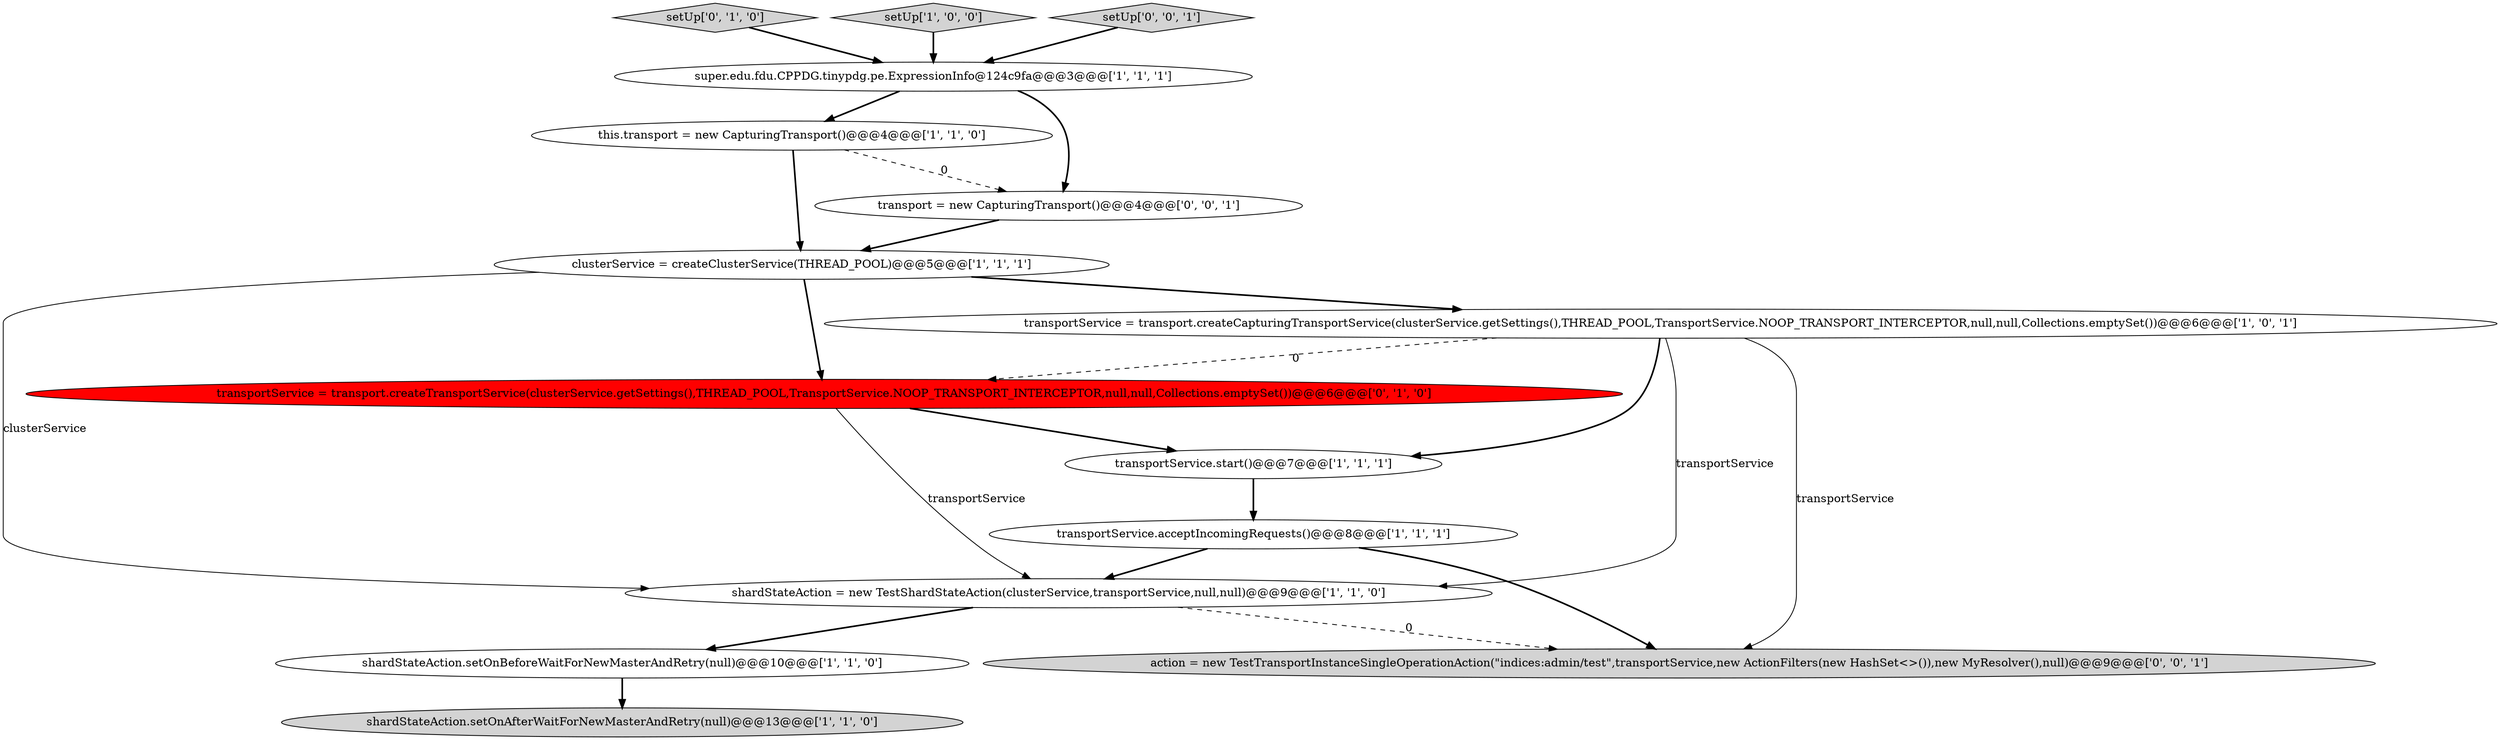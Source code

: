 digraph {
4 [style = filled, label = "shardStateAction = new TestShardStateAction(clusterService,transportService,null,null)@@@9@@@['1', '1', '0']", fillcolor = white, shape = ellipse image = "AAA0AAABBB1BBB"];
12 [style = filled, label = "action = new TestTransportInstanceSingleOperationAction(\"indices:admin/test\",transportService,new ActionFilters(new HashSet<>()),new MyResolver(),null)@@@9@@@['0', '0', '1']", fillcolor = lightgray, shape = ellipse image = "AAA0AAABBB3BBB"];
6 [style = filled, label = "shardStateAction.setOnBeforeWaitForNewMasterAndRetry(null)@@@10@@@['1', '1', '0']", fillcolor = white, shape = ellipse image = "AAA0AAABBB1BBB"];
2 [style = filled, label = "clusterService = createClusterService(THREAD_POOL)@@@5@@@['1', '1', '1']", fillcolor = white, shape = ellipse image = "AAA0AAABBB1BBB"];
5 [style = filled, label = "super.edu.fdu.CPPDG.tinypdg.pe.ExpressionInfo@124c9fa@@@3@@@['1', '1', '1']", fillcolor = white, shape = ellipse image = "AAA0AAABBB1BBB"];
7 [style = filled, label = "transportService.start()@@@7@@@['1', '1', '1']", fillcolor = white, shape = ellipse image = "AAA0AAABBB1BBB"];
8 [style = filled, label = "this.transport = new CapturingTransport()@@@4@@@['1', '1', '0']", fillcolor = white, shape = ellipse image = "AAA0AAABBB1BBB"];
9 [style = filled, label = "transportService.acceptIncomingRequests()@@@8@@@['1', '1', '1']", fillcolor = white, shape = ellipse image = "AAA0AAABBB1BBB"];
10 [style = filled, label = "setUp['0', '1', '0']", fillcolor = lightgray, shape = diamond image = "AAA0AAABBB2BBB"];
13 [style = filled, label = "transport = new CapturingTransport()@@@4@@@['0', '0', '1']", fillcolor = white, shape = ellipse image = "AAA0AAABBB3BBB"];
1 [style = filled, label = "setUp['1', '0', '0']", fillcolor = lightgray, shape = diamond image = "AAA0AAABBB1BBB"];
14 [style = filled, label = "setUp['0', '0', '1']", fillcolor = lightgray, shape = diamond image = "AAA0AAABBB3BBB"];
11 [style = filled, label = "transportService = transport.createTransportService(clusterService.getSettings(),THREAD_POOL,TransportService.NOOP_TRANSPORT_INTERCEPTOR,null,null,Collections.emptySet())@@@6@@@['0', '1', '0']", fillcolor = red, shape = ellipse image = "AAA1AAABBB2BBB"];
0 [style = filled, label = "transportService = transport.createCapturingTransportService(clusterService.getSettings(),THREAD_POOL,TransportService.NOOP_TRANSPORT_INTERCEPTOR,null,null,Collections.emptySet())@@@6@@@['1', '0', '1']", fillcolor = white, shape = ellipse image = "AAA0AAABBB1BBB"];
3 [style = filled, label = "shardStateAction.setOnAfterWaitForNewMasterAndRetry(null)@@@13@@@['1', '1', '0']", fillcolor = lightgray, shape = ellipse image = "AAA0AAABBB1BBB"];
1->5 [style = bold, label=""];
6->3 [style = bold, label=""];
5->8 [style = bold, label=""];
4->6 [style = bold, label=""];
2->4 [style = solid, label="clusterService"];
9->4 [style = bold, label=""];
14->5 [style = bold, label=""];
0->4 [style = solid, label="transportService"];
11->4 [style = solid, label="transportService"];
0->11 [style = dashed, label="0"];
4->12 [style = dashed, label="0"];
8->13 [style = dashed, label="0"];
0->7 [style = bold, label=""];
7->9 [style = bold, label=""];
0->12 [style = solid, label="transportService"];
2->0 [style = bold, label=""];
10->5 [style = bold, label=""];
8->2 [style = bold, label=""];
5->13 [style = bold, label=""];
9->12 [style = bold, label=""];
2->11 [style = bold, label=""];
11->7 [style = bold, label=""];
13->2 [style = bold, label=""];
}

